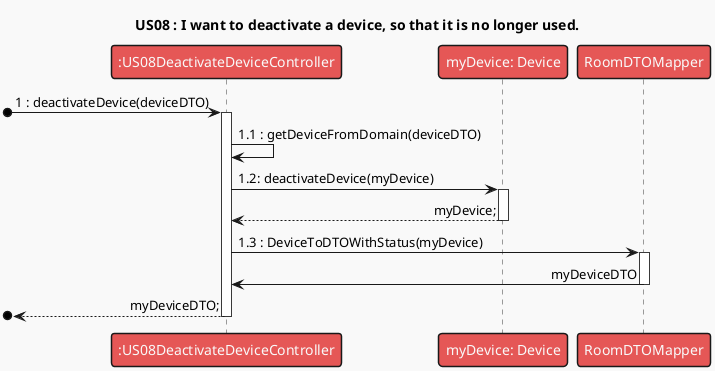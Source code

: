 @startuml
'https://plantuml.com/sequence-diagram

!theme mars
skinparam sequenceMessageAlign direction

title US08 : I want to deactivate a device, so that it is no longer used.
[o-> ":US08DeactivateDeviceController" ++ : 1 : deactivateDevice(deviceDTO)
":US08DeactivateDeviceController"-> ":US08DeactivateDeviceController" : 1.1 : getDeviceFromDomain(deviceDTO)
":US08DeactivateDeviceController" -> "myDevice: Device" ++: 1.2: deactivateDevice(myDevice)
    "myDevice: Device" --> ":US08DeactivateDeviceController" --: myDevice;
":US08DeactivateDeviceController"-> "RoomDTOMapper" ++ : 1.3 : DeviceToDTOWithStatus(myDevice)
"RoomDTOMapper"-> ":US08DeactivateDeviceController" -- : myDeviceDTO
[o<-- ":US08DeactivateDeviceController" --: myDeviceDTO;
@enduml